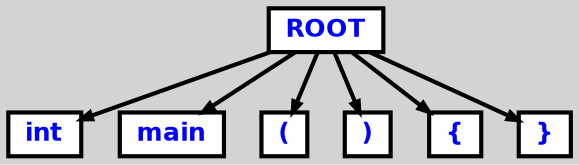 digraph {

	ordering=out;
	ranksep=.4;
	bgcolor="lightgrey"; node [shape=box, fixedsize=false, fontsize=12, fontname="Helvetica-bold", fontcolor="blue"
		width=.25, height=.25, color="black", fillcolor="white", style="filled, solid, bold"];
	edge [arrowsize=.5, color="black", style="bold"]

  n0 [label="ROOT"];
  n1 [label="int"];
  n2 [label="main"];
  n3 [label="("];
  n4 [label=")"];
  n5 [label="{"];
  n6 [label="}"];

  n0 -> n1 // "ROOT" -> "int"
  n0 -> n2 // "ROOT" -> "main"
  n0 -> n3 // "ROOT" -> "("
  n0 -> n4 // "ROOT" -> ")"
  n0 -> n5 // "ROOT" -> "{"
  n0 -> n6 // "ROOT" -> "}"

}

